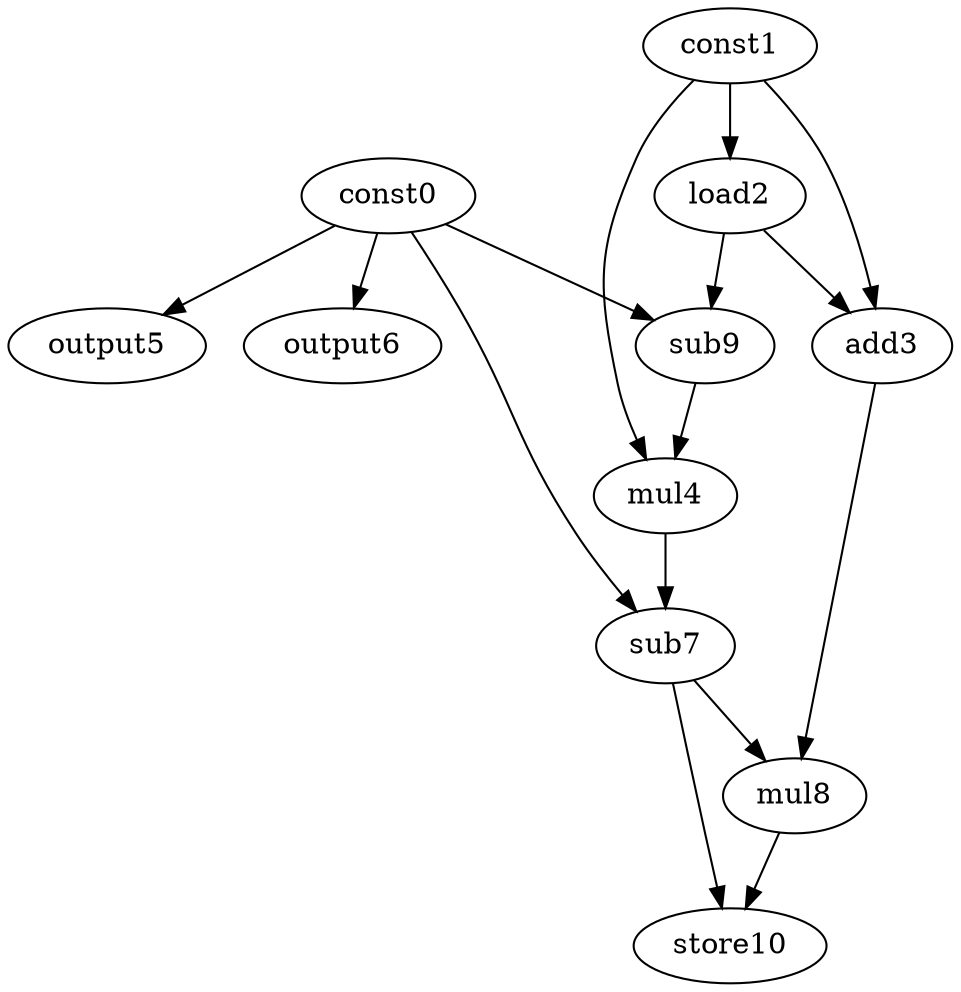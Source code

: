 digraph G { 
const0[opcode=const]; 
const1[opcode=const]; 
load2[opcode=load]; 
add3[opcode=add]; 
mul4[opcode=mul]; 
output5[opcode=output]; 
output6[opcode=output]; 
sub7[opcode=sub]; 
mul8[opcode=mul]; 
sub9[opcode=sub]; 
store10[opcode=store]; 
const1->load2[operand=0];
const0->output5[operand=0];
const0->output6[operand=0];
const1->add3[operand=0];
load2->add3[operand=1];
const0->sub9[operand=0];
load2->sub9[operand=1];
sub9->mul4[operand=0];
const1->mul4[operand=1];
const0->sub7[operand=0];
mul4->sub7[operand=1];
add3->mul8[operand=0];
sub7->mul8[operand=1];
mul8->store10[operand=0];
sub7->store10[operand=1];
}
